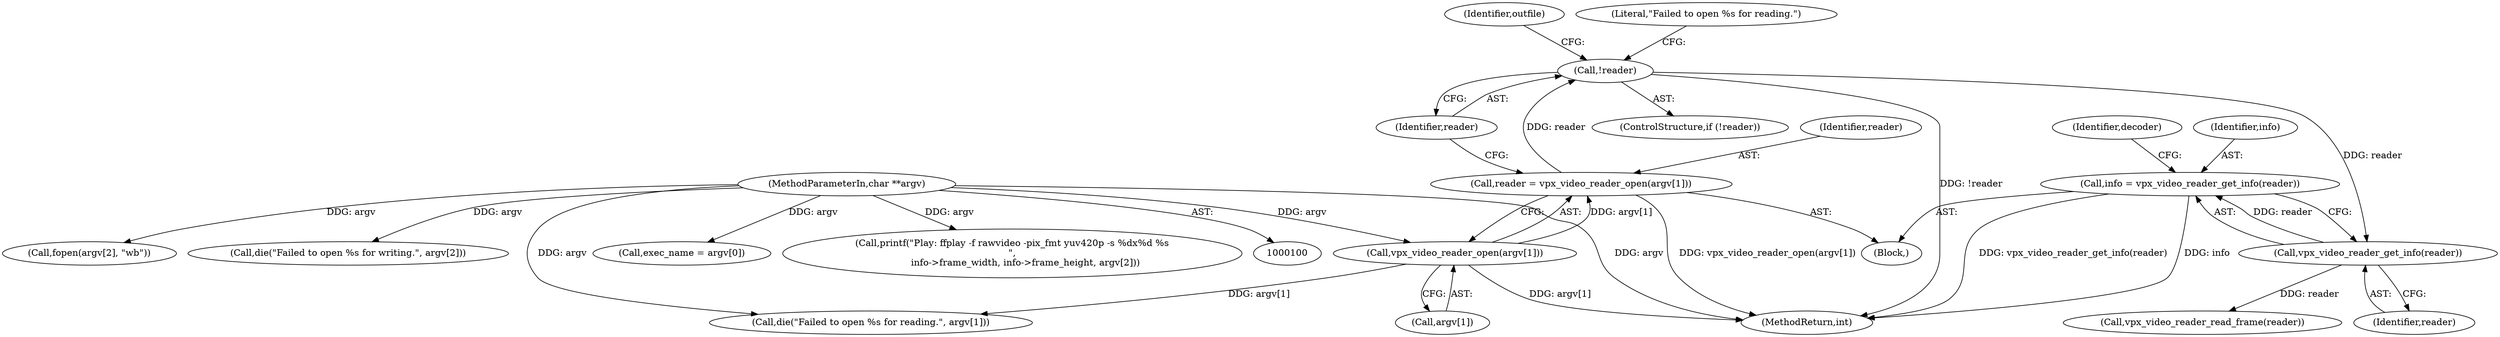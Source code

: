 digraph "0_Android_5a9753fca56f0eeb9f61e342b2fccffc364f9426_12@API" {
"1000164" [label="(Call,info = vpx_video_reader_get_info(reader))"];
"1000166" [label="(Call,vpx_video_reader_get_info(reader))"];
"1000143" [label="(Call,!reader)"];
"1000136" [label="(Call,reader = vpx_video_reader_open(argv[1]))"];
"1000138" [label="(Call,vpx_video_reader_open(argv[1]))"];
"1000102" [label="(MethodParameterIn,char **argv)"];
"1000143" [label="(Call,!reader)"];
"1000154" [label="(Call,fopen(argv[2], \"wb\"))"];
"1000142" [label="(ControlStructure,if (!reader))"];
"1000275" [label="(MethodReturn,int)"];
"1000169" [label="(Identifier,decoder)"];
"1000159" [label="(Call,die(\"Failed to open %s for writing.\", argv[2]))"];
"1000136" [label="(Call,reader = vpx_video_reader_open(argv[1]))"];
"1000166" [label="(Call,vpx_video_reader_get_info(reader))"];
"1000139" [label="(Call,argv[1])"];
"1000144" [label="(Identifier,reader)"];
"1000153" [label="(Identifier,outfile)"];
"1000103" [label="(Block,)"];
"1000102" [label="(MethodParameterIn,char **argv)"];
"1000258" [label="(Call,printf(\"Play: ffplay -f rawvideo -pix_fmt yuv420p -s %dx%d %s\n\",\n         info->frame_width, info->frame_height, argv[2]))"];
"1000165" [label="(Identifier,info)"];
"1000137" [label="(Identifier,reader)"];
"1000125" [label="(Call,exec_name = argv[0])"];
"1000167" [label="(Identifier,reader)"];
"1000195" [label="(Call,vpx_video_reader_read_frame(reader))"];
"1000138" [label="(Call,vpx_video_reader_open(argv[1]))"];
"1000145" [label="(Call,die(\"Failed to open %s for reading.\", argv[1]))"];
"1000146" [label="(Literal,\"Failed to open %s for reading.\")"];
"1000164" [label="(Call,info = vpx_video_reader_get_info(reader))"];
"1000164" -> "1000103"  [label="AST: "];
"1000164" -> "1000166"  [label="CFG: "];
"1000165" -> "1000164"  [label="AST: "];
"1000166" -> "1000164"  [label="AST: "];
"1000169" -> "1000164"  [label="CFG: "];
"1000164" -> "1000275"  [label="DDG: vpx_video_reader_get_info(reader)"];
"1000164" -> "1000275"  [label="DDG: info"];
"1000166" -> "1000164"  [label="DDG: reader"];
"1000166" -> "1000167"  [label="CFG: "];
"1000167" -> "1000166"  [label="AST: "];
"1000143" -> "1000166"  [label="DDG: reader"];
"1000166" -> "1000195"  [label="DDG: reader"];
"1000143" -> "1000142"  [label="AST: "];
"1000143" -> "1000144"  [label="CFG: "];
"1000144" -> "1000143"  [label="AST: "];
"1000146" -> "1000143"  [label="CFG: "];
"1000153" -> "1000143"  [label="CFG: "];
"1000143" -> "1000275"  [label="DDG: !reader"];
"1000136" -> "1000143"  [label="DDG: reader"];
"1000136" -> "1000103"  [label="AST: "];
"1000136" -> "1000138"  [label="CFG: "];
"1000137" -> "1000136"  [label="AST: "];
"1000138" -> "1000136"  [label="AST: "];
"1000144" -> "1000136"  [label="CFG: "];
"1000136" -> "1000275"  [label="DDG: vpx_video_reader_open(argv[1])"];
"1000138" -> "1000136"  [label="DDG: argv[1]"];
"1000138" -> "1000139"  [label="CFG: "];
"1000139" -> "1000138"  [label="AST: "];
"1000138" -> "1000275"  [label="DDG: argv[1]"];
"1000102" -> "1000138"  [label="DDG: argv"];
"1000138" -> "1000145"  [label="DDG: argv[1]"];
"1000102" -> "1000100"  [label="AST: "];
"1000102" -> "1000275"  [label="DDG: argv"];
"1000102" -> "1000125"  [label="DDG: argv"];
"1000102" -> "1000145"  [label="DDG: argv"];
"1000102" -> "1000154"  [label="DDG: argv"];
"1000102" -> "1000159"  [label="DDG: argv"];
"1000102" -> "1000258"  [label="DDG: argv"];
}
